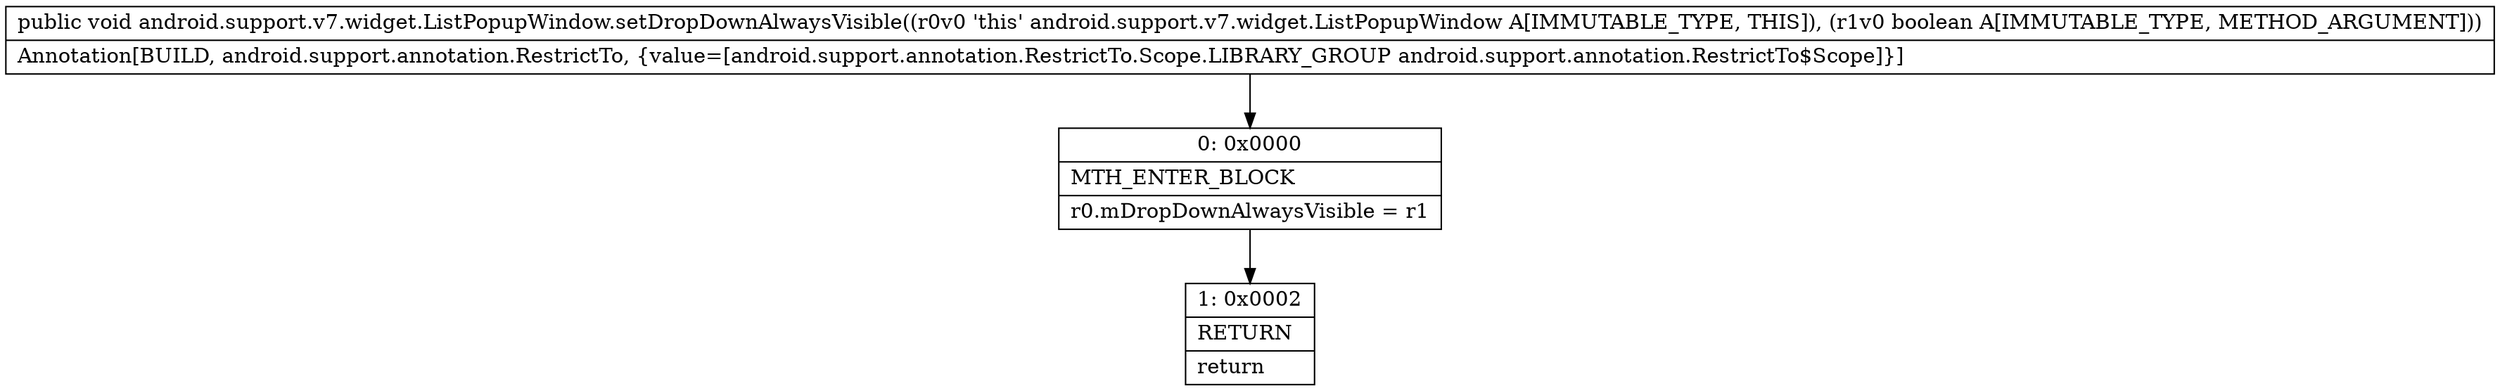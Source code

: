 digraph "CFG forandroid.support.v7.widget.ListPopupWindow.setDropDownAlwaysVisible(Z)V" {
Node_0 [shape=record,label="{0\:\ 0x0000|MTH_ENTER_BLOCK\l|r0.mDropDownAlwaysVisible = r1\l}"];
Node_1 [shape=record,label="{1\:\ 0x0002|RETURN\l|return\l}"];
MethodNode[shape=record,label="{public void android.support.v7.widget.ListPopupWindow.setDropDownAlwaysVisible((r0v0 'this' android.support.v7.widget.ListPopupWindow A[IMMUTABLE_TYPE, THIS]), (r1v0 boolean A[IMMUTABLE_TYPE, METHOD_ARGUMENT]))  | Annotation[BUILD, android.support.annotation.RestrictTo, \{value=[android.support.annotation.RestrictTo.Scope.LIBRARY_GROUP android.support.annotation.RestrictTo$Scope]\}]\l}"];
MethodNode -> Node_0;
Node_0 -> Node_1;
}

